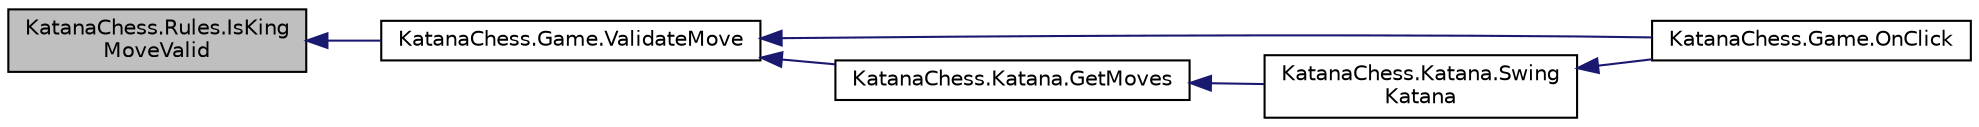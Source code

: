 digraph "KatanaChess.Rules.IsKingMoveValid"
{
  edge [fontname="Helvetica",fontsize="10",labelfontname="Helvetica",labelfontsize="10"];
  node [fontname="Helvetica",fontsize="10",shape=record];
  rankdir="LR";
  Node1 [label="KatanaChess.Rules.IsKing\lMoveValid",height=0.2,width=0.4,color="black", fillcolor="grey75", style="filled", fontcolor="black"];
  Node1 -> Node2 [dir="back",color="midnightblue",fontsize="10",style="solid",fontname="Helvetica"];
  Node2 [label="KatanaChess.Game.ValidateMove",height=0.2,width=0.4,color="black", fillcolor="white", style="filled",URL="$class_katana_chess_1_1_game.html#a76ef6416a84152c22552f276888d6b0f"];
  Node2 -> Node3 [dir="back",color="midnightblue",fontsize="10",style="solid",fontname="Helvetica"];
  Node3 [label="KatanaChess.Game.OnClick",height=0.2,width=0.4,color="black", fillcolor="white", style="filled",URL="$class_katana_chess_1_1_game.html#abb1645b3297eae51c6ad9dabcea74830"];
  Node2 -> Node4 [dir="back",color="midnightblue",fontsize="10",style="solid",fontname="Helvetica"];
  Node4 [label="KatanaChess.Katana.GetMoves",height=0.2,width=0.4,color="black", fillcolor="white", style="filled",URL="$class_katana_chess_1_1_katana.html#afe90b27349c5692d0ede318412b86e53"];
  Node4 -> Node5 [dir="back",color="midnightblue",fontsize="10",style="solid",fontname="Helvetica"];
  Node5 [label="KatanaChess.Katana.Swing\lKatana",height=0.2,width=0.4,color="black", fillcolor="white", style="filled",URL="$class_katana_chess_1_1_katana.html#a644eb213fa8655b5bd65a309030bcc40"];
  Node5 -> Node3 [dir="back",color="midnightblue",fontsize="10",style="solid",fontname="Helvetica"];
}
